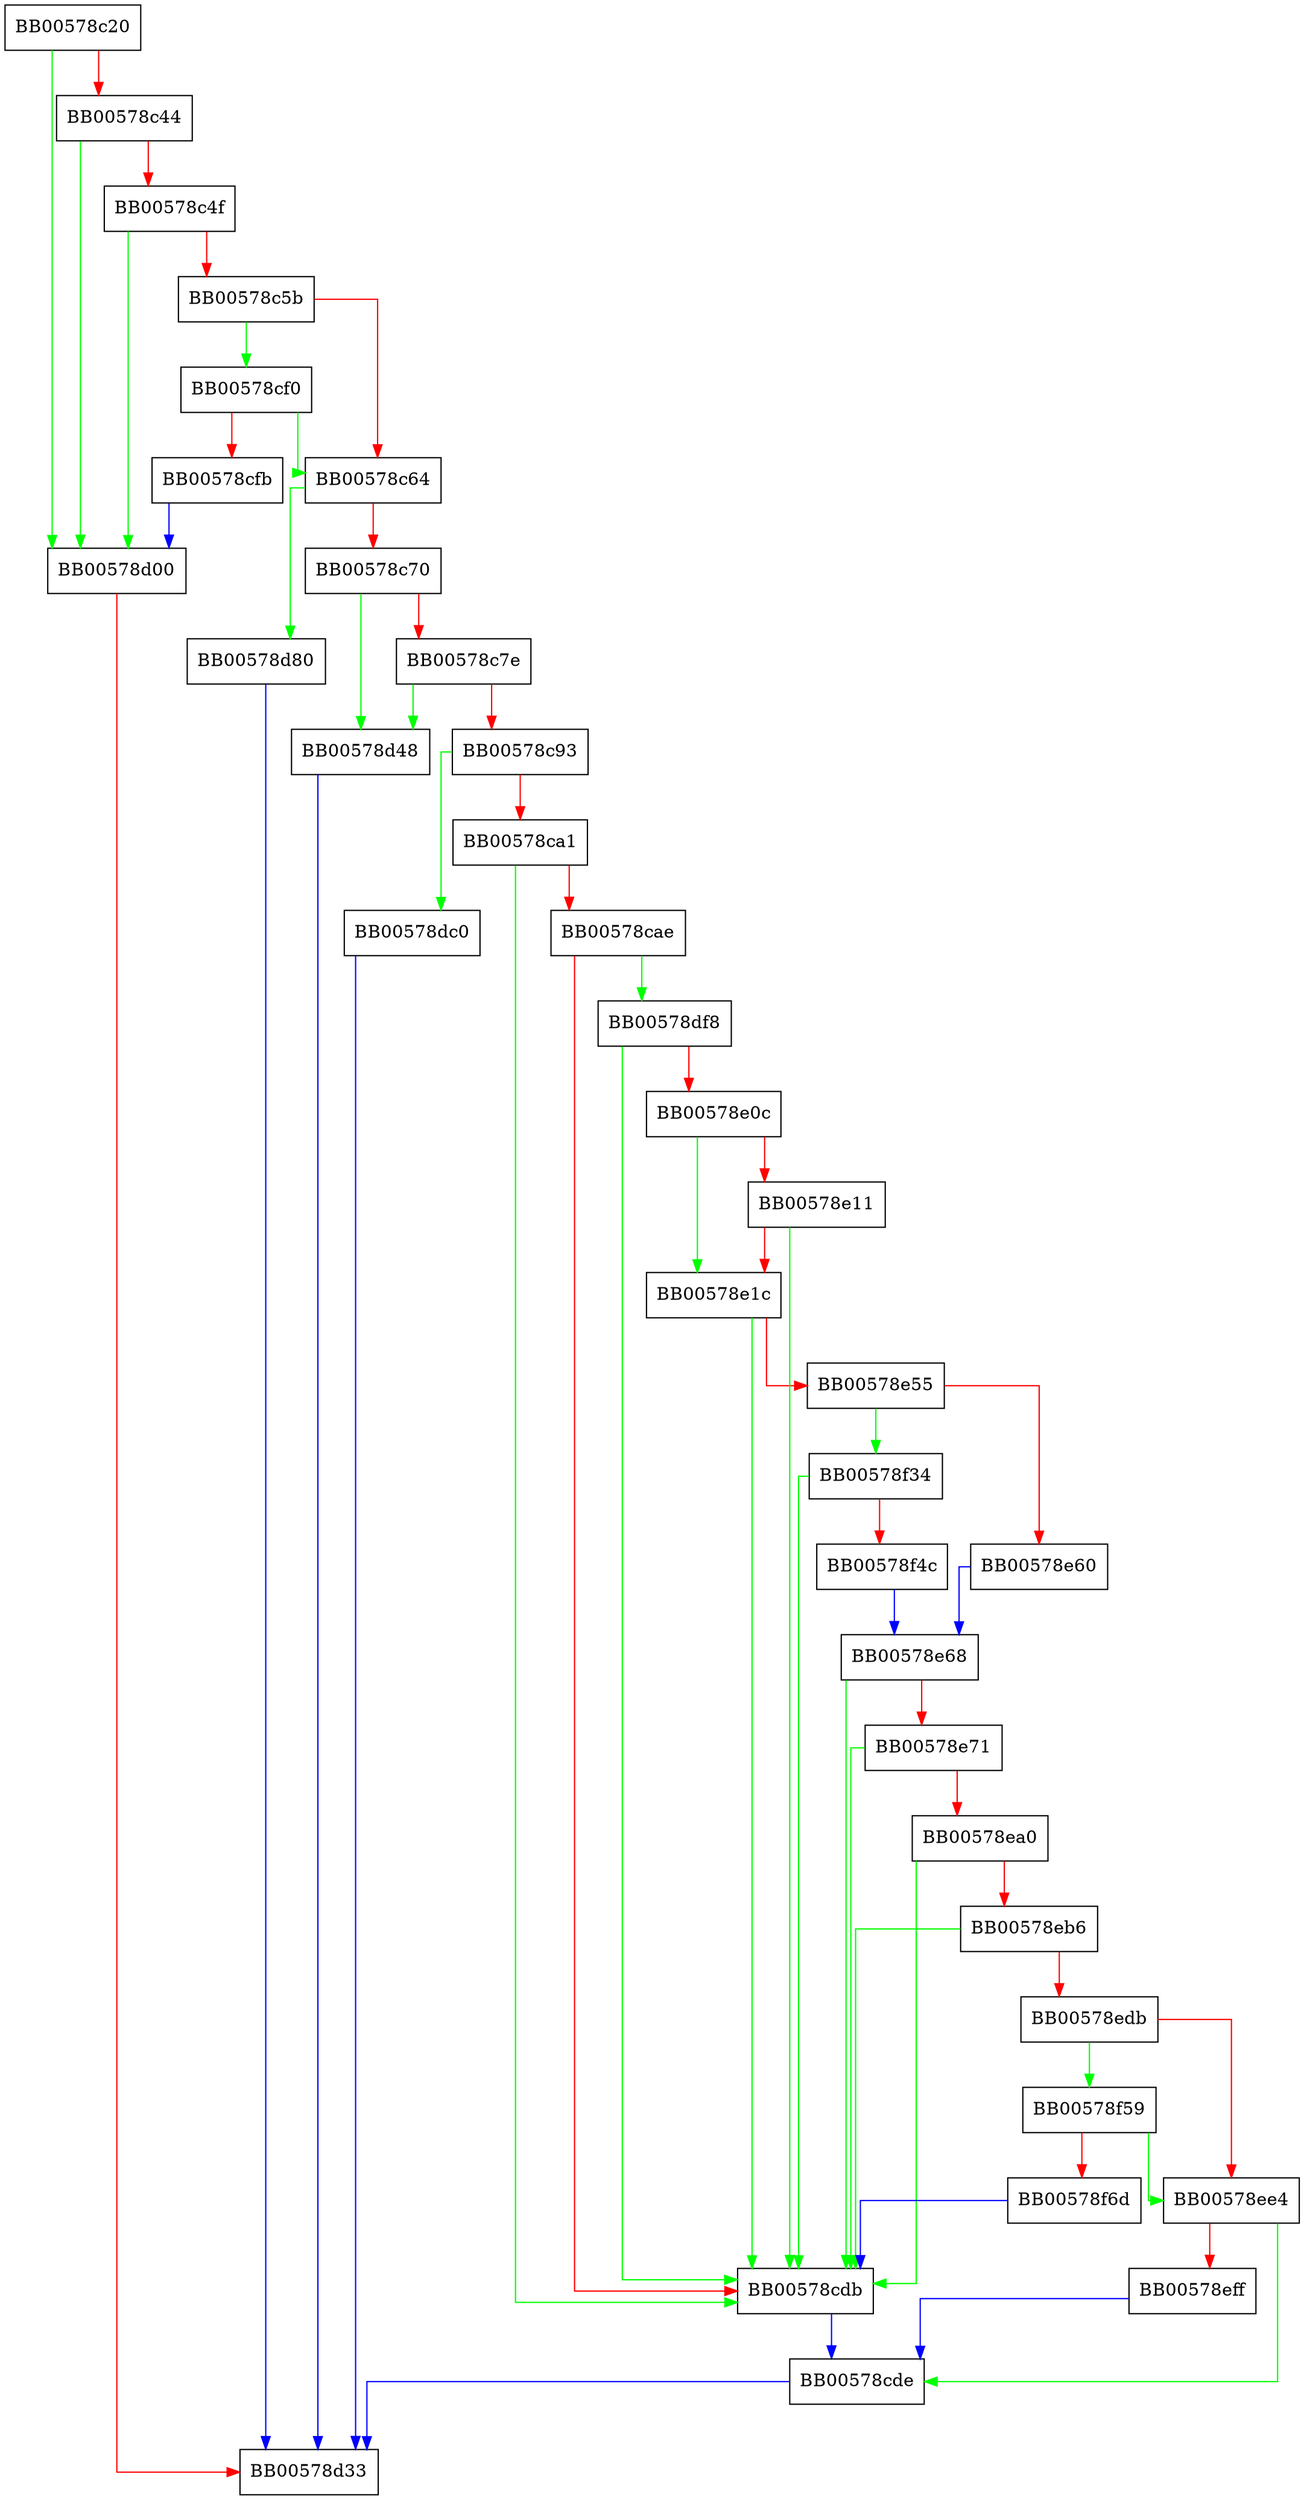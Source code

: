 digraph SCT_CTX_verify {
  node [shape="box"];
  graph [splines=ortho];
  BB00578c20 -> BB00578d00 [color="green"];
  BB00578c20 -> BB00578c44 [color="red"];
  BB00578c44 -> BB00578d00 [color="green"];
  BB00578c44 -> BB00578c4f [color="red"];
  BB00578c4f -> BB00578d00 [color="green"];
  BB00578c4f -> BB00578c5b [color="red"];
  BB00578c5b -> BB00578cf0 [color="green"];
  BB00578c5b -> BB00578c64 [color="red"];
  BB00578c64 -> BB00578d80 [color="green"];
  BB00578c64 -> BB00578c70 [color="red"];
  BB00578c70 -> BB00578d48 [color="green"];
  BB00578c70 -> BB00578c7e [color="red"];
  BB00578c7e -> BB00578d48 [color="green"];
  BB00578c7e -> BB00578c93 [color="red"];
  BB00578c93 -> BB00578dc0 [color="green"];
  BB00578c93 -> BB00578ca1 [color="red"];
  BB00578ca1 -> BB00578cdb [color="green"];
  BB00578ca1 -> BB00578cae [color="red"];
  BB00578cae -> BB00578df8 [color="green"];
  BB00578cae -> BB00578cdb [color="red"];
  BB00578cdb -> BB00578cde [color="blue"];
  BB00578cde -> BB00578d33 [color="blue"];
  BB00578cf0 -> BB00578c64 [color="green"];
  BB00578cf0 -> BB00578cfb [color="red"];
  BB00578cfb -> BB00578d00 [color="blue"];
  BB00578d00 -> BB00578d33 [color="red"];
  BB00578d48 -> BB00578d33 [color="blue"];
  BB00578d80 -> BB00578d33 [color="blue"];
  BB00578dc0 -> BB00578d33 [color="blue"];
  BB00578df8 -> BB00578cdb [color="green"];
  BB00578df8 -> BB00578e0c [color="red"];
  BB00578e0c -> BB00578e1c [color="green"];
  BB00578e0c -> BB00578e11 [color="red"];
  BB00578e11 -> BB00578cdb [color="green"];
  BB00578e11 -> BB00578e1c [color="red"];
  BB00578e1c -> BB00578cdb [color="green"];
  BB00578e1c -> BB00578e55 [color="red"];
  BB00578e55 -> BB00578f34 [color="green"];
  BB00578e55 -> BB00578e60 [color="red"];
  BB00578e60 -> BB00578e68 [color="blue"];
  BB00578e68 -> BB00578cdb [color="green"];
  BB00578e68 -> BB00578e71 [color="red"];
  BB00578e71 -> BB00578cdb [color="green"];
  BB00578e71 -> BB00578ea0 [color="red"];
  BB00578ea0 -> BB00578cdb [color="green"];
  BB00578ea0 -> BB00578eb6 [color="red"];
  BB00578eb6 -> BB00578cdb [color="green"];
  BB00578eb6 -> BB00578edb [color="red"];
  BB00578edb -> BB00578f59 [color="green"];
  BB00578edb -> BB00578ee4 [color="red"];
  BB00578ee4 -> BB00578cde [color="green"];
  BB00578ee4 -> BB00578eff [color="red"];
  BB00578eff -> BB00578cde [color="blue"];
  BB00578f34 -> BB00578cdb [color="green"];
  BB00578f34 -> BB00578f4c [color="red"];
  BB00578f4c -> BB00578e68 [color="blue"];
  BB00578f59 -> BB00578ee4 [color="green"];
  BB00578f59 -> BB00578f6d [color="red"];
  BB00578f6d -> BB00578cdb [color="blue"];
}